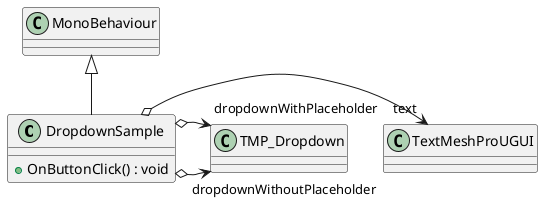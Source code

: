 @startuml
class DropdownSample {
    + OnButtonClick() : void
}
MonoBehaviour <|-- DropdownSample
DropdownSample o-> "text" TextMeshProUGUI
DropdownSample o-> "dropdownWithoutPlaceholder" TMP_Dropdown
DropdownSample o-> "dropdownWithPlaceholder" TMP_Dropdown
@enduml
